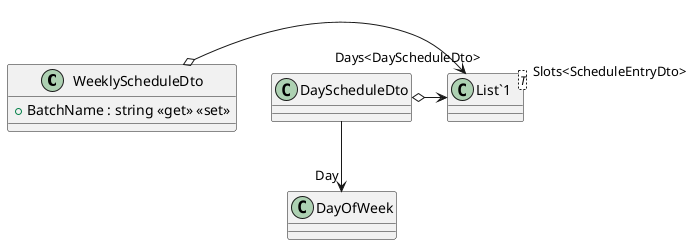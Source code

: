 @startuml
class WeeklyScheduleDto {
    + BatchName : string <<get>> <<set>>
}
class DayScheduleDto {
}
class "List`1"<T> {
}
WeeklyScheduleDto o-> "Days<DayScheduleDto>" "List`1"
DayScheduleDto --> "Day" DayOfWeek
DayScheduleDto o-> "Slots<ScheduleEntryDto>" "List`1"
@enduml

